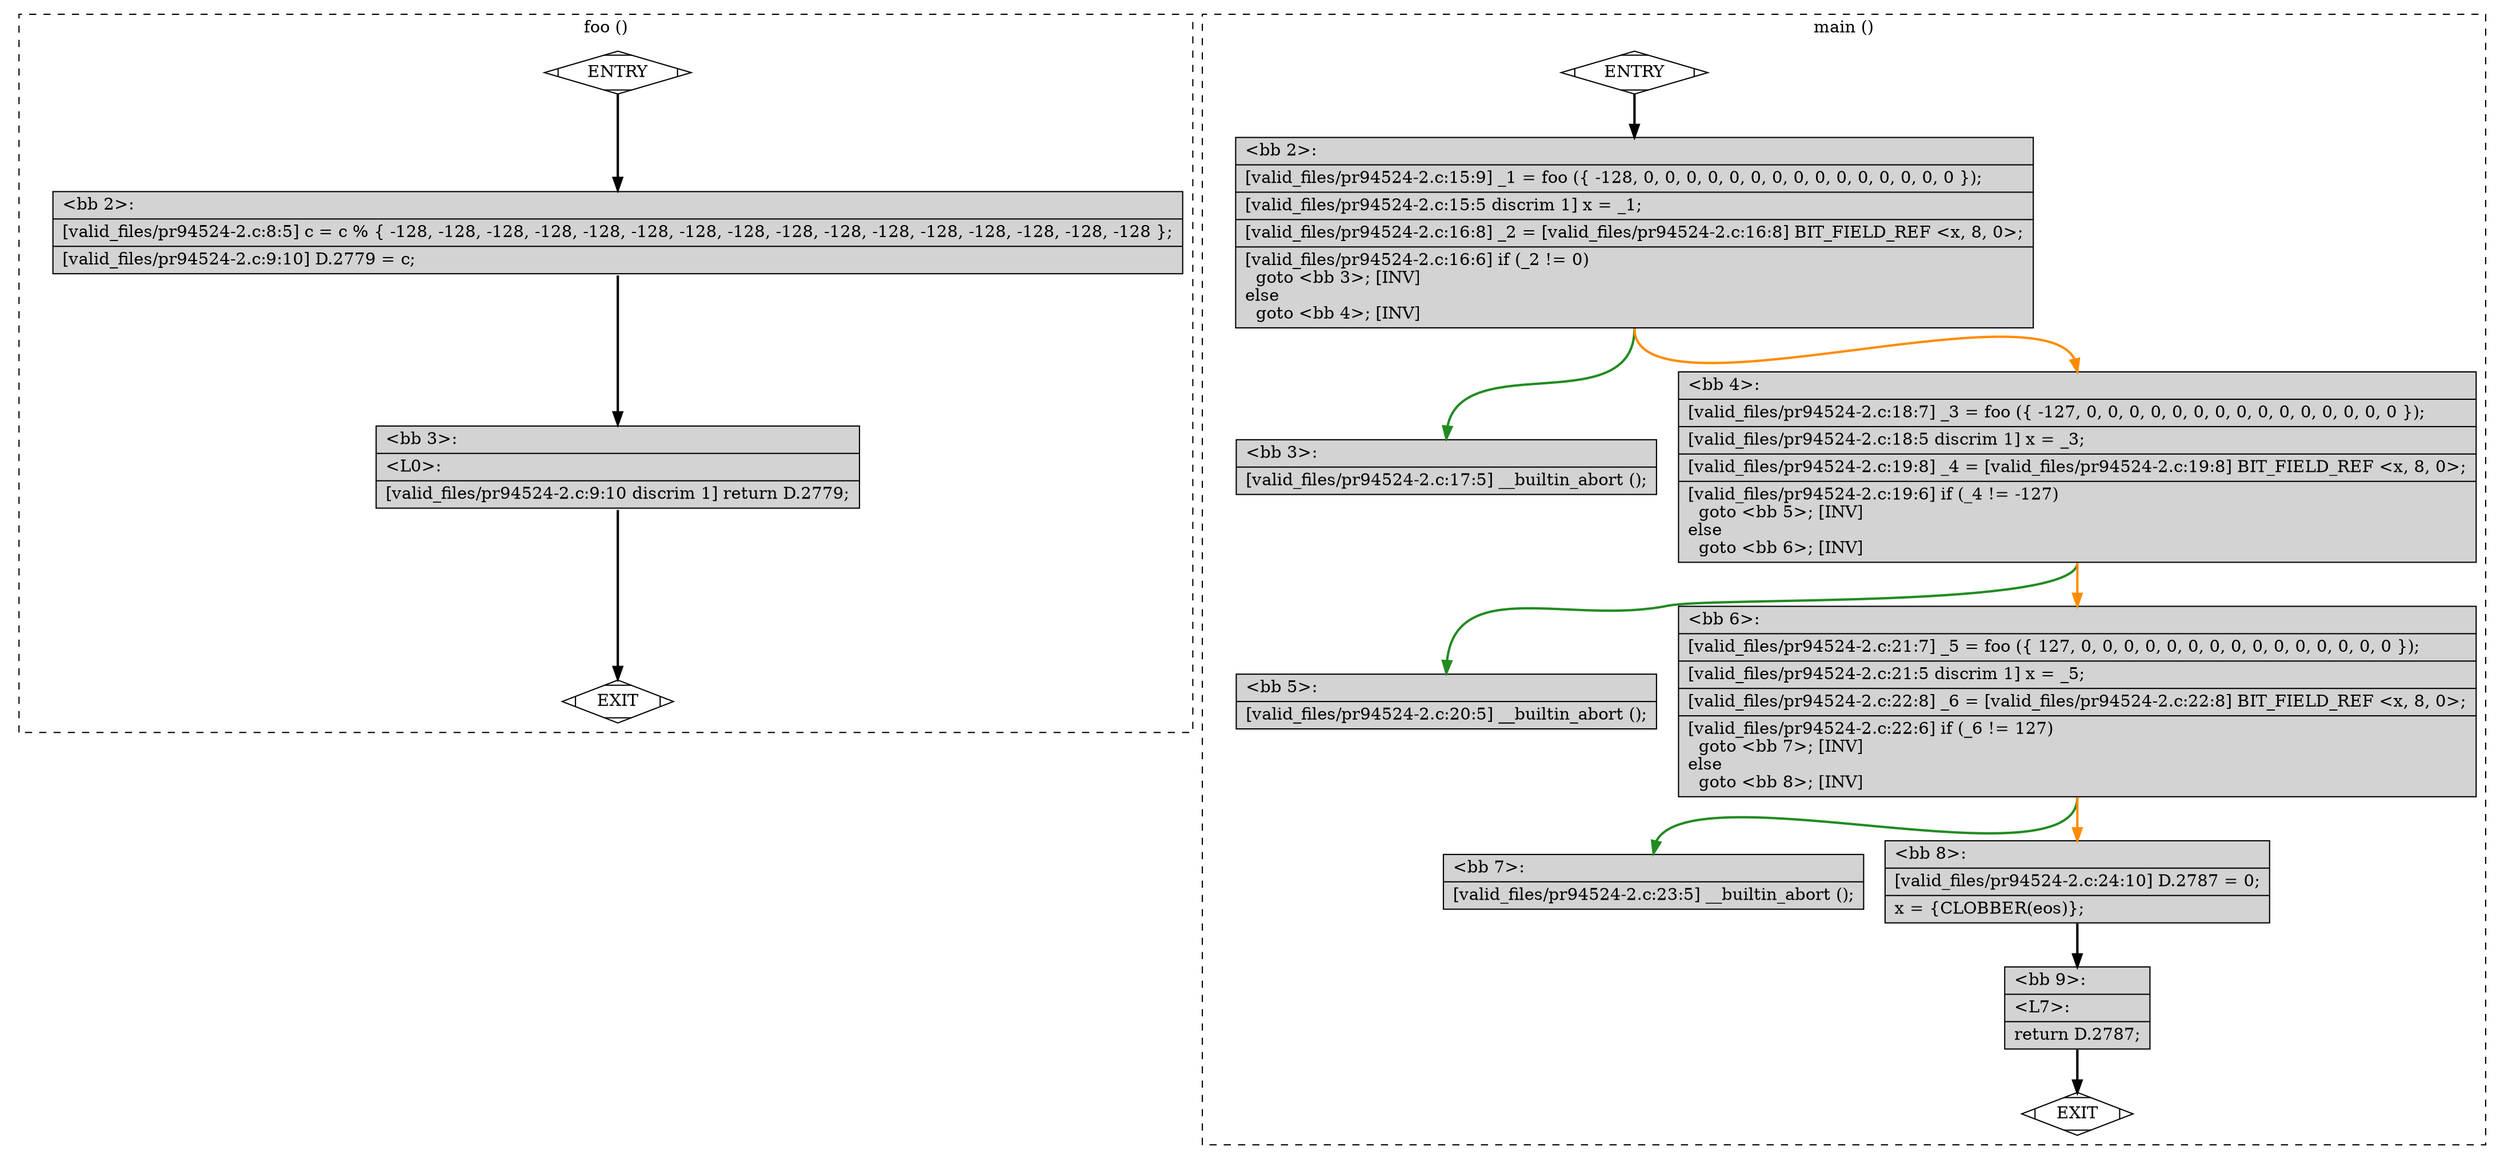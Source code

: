 digraph "a-pr94524-2.c.015t.cfg" {
overlap=false;
subgraph "cluster_foo" {
	style="dashed";
	color="black";
	label="foo ()";
	fn_0_basic_block_0 [shape=Mdiamond,style=filled,fillcolor=white,label="ENTRY"];

	fn_0_basic_block_1 [shape=Mdiamond,style=filled,fillcolor=white,label="EXIT"];

	fn_0_basic_block_2 [shape=record,style=filled,fillcolor=lightgrey,label="{\<bb\ 2\>:\l\
|[valid_files/pr94524-2.c:8:5]\ c\ =\ c\ %\ \{\ -128,\ -128,\ -128,\ -128,\ -128,\ -128,\ -128,\ -128,\ -128,\ -128,\ -128,\ -128,\ -128,\ -128,\ -128,\ -128\ \};\l\
|[valid_files/pr94524-2.c:9:10]\ D.2779\ =\ c;\l\
}"];

	fn_0_basic_block_3 [shape=record,style=filled,fillcolor=lightgrey,label="{\<bb\ 3\>:\l\
|\<L0\>:\l\
|[valid_files/pr94524-2.c:9:10\ discrim\ 1]\ return\ D.2779;\l\
}"];

	fn_0_basic_block_0:s -> fn_0_basic_block_2:n [style="solid,bold",color=black,weight=100,constraint=true];
	fn_0_basic_block_2:s -> fn_0_basic_block_3:n [style="solid,bold",color=black,weight=100,constraint=true];
	fn_0_basic_block_3:s -> fn_0_basic_block_1:n [style="solid,bold",color=black,weight=10,constraint=true];
	fn_0_basic_block_0:s -> fn_0_basic_block_1:n [style="invis",constraint=true];
}
subgraph "cluster_main" {
	style="dashed";
	color="black";
	label="main ()";
	fn_1_basic_block_0 [shape=Mdiamond,style=filled,fillcolor=white,label="ENTRY"];

	fn_1_basic_block_1 [shape=Mdiamond,style=filled,fillcolor=white,label="EXIT"];

	fn_1_basic_block_2 [shape=record,style=filled,fillcolor=lightgrey,label="{\<bb\ 2\>:\l\
|[valid_files/pr94524-2.c:15:9]\ _1\ =\ foo\ (\{\ -128,\ 0,\ 0,\ 0,\ 0,\ 0,\ 0,\ 0,\ 0,\ 0,\ 0,\ 0,\ 0,\ 0,\ 0,\ 0\ \});\l\
|[valid_files/pr94524-2.c:15:5\ discrim\ 1]\ x\ =\ _1;\l\
|[valid_files/pr94524-2.c:16:8]\ _2\ =\ [valid_files/pr94524-2.c:16:8]\ BIT_FIELD_REF\ \<x,\ 8,\ 0\>;\l\
|[valid_files/pr94524-2.c:16:6]\ if\ (_2\ !=\ 0)\l\
\ \ goto\ \<bb\ 3\>;\ [INV]\l\
else\l\
\ \ goto\ \<bb\ 4\>;\ [INV]\l\
}"];

	fn_1_basic_block_3 [shape=record,style=filled,fillcolor=lightgrey,label="{\<bb\ 3\>:\l\
|[valid_files/pr94524-2.c:17:5]\ __builtin_abort\ ();\l\
}"];

	fn_1_basic_block_4 [shape=record,style=filled,fillcolor=lightgrey,label="{\<bb\ 4\>:\l\
|[valid_files/pr94524-2.c:18:7]\ _3\ =\ foo\ (\{\ -127,\ 0,\ 0,\ 0,\ 0,\ 0,\ 0,\ 0,\ 0,\ 0,\ 0,\ 0,\ 0,\ 0,\ 0,\ 0\ \});\l\
|[valid_files/pr94524-2.c:18:5\ discrim\ 1]\ x\ =\ _3;\l\
|[valid_files/pr94524-2.c:19:8]\ _4\ =\ [valid_files/pr94524-2.c:19:8]\ BIT_FIELD_REF\ \<x,\ 8,\ 0\>;\l\
|[valid_files/pr94524-2.c:19:6]\ if\ (_4\ !=\ -127)\l\
\ \ goto\ \<bb\ 5\>;\ [INV]\l\
else\l\
\ \ goto\ \<bb\ 6\>;\ [INV]\l\
}"];

	fn_1_basic_block_5 [shape=record,style=filled,fillcolor=lightgrey,label="{\<bb\ 5\>:\l\
|[valid_files/pr94524-2.c:20:5]\ __builtin_abort\ ();\l\
}"];

	fn_1_basic_block_6 [shape=record,style=filled,fillcolor=lightgrey,label="{\<bb\ 6\>:\l\
|[valid_files/pr94524-2.c:21:7]\ _5\ =\ foo\ (\{\ 127,\ 0,\ 0,\ 0,\ 0,\ 0,\ 0,\ 0,\ 0,\ 0,\ 0,\ 0,\ 0,\ 0,\ 0,\ 0\ \});\l\
|[valid_files/pr94524-2.c:21:5\ discrim\ 1]\ x\ =\ _5;\l\
|[valid_files/pr94524-2.c:22:8]\ _6\ =\ [valid_files/pr94524-2.c:22:8]\ BIT_FIELD_REF\ \<x,\ 8,\ 0\>;\l\
|[valid_files/pr94524-2.c:22:6]\ if\ (_6\ !=\ 127)\l\
\ \ goto\ \<bb\ 7\>;\ [INV]\l\
else\l\
\ \ goto\ \<bb\ 8\>;\ [INV]\l\
}"];

	fn_1_basic_block_7 [shape=record,style=filled,fillcolor=lightgrey,label="{\<bb\ 7\>:\l\
|[valid_files/pr94524-2.c:23:5]\ __builtin_abort\ ();\l\
}"];

	fn_1_basic_block_8 [shape=record,style=filled,fillcolor=lightgrey,label="{\<bb\ 8\>:\l\
|[valid_files/pr94524-2.c:24:10]\ D.2787\ =\ 0;\l\
|x\ =\ \{CLOBBER(eos)\};\l\
}"];

	fn_1_basic_block_9 [shape=record,style=filled,fillcolor=lightgrey,label="{\<bb\ 9\>:\l\
|\<L7\>:\l\
|return\ D.2787;\l\
}"];

	fn_1_basic_block_0:s -> fn_1_basic_block_2:n [style="solid,bold",color=black,weight=100,constraint=true];
	fn_1_basic_block_2:s -> fn_1_basic_block_3:n [style="solid,bold",color=forestgreen,weight=10,constraint=true];
	fn_1_basic_block_2:s -> fn_1_basic_block_4:n [style="solid,bold",color=darkorange,weight=10,constraint=true];
	fn_1_basic_block_4:s -> fn_1_basic_block_5:n [style="solid,bold",color=forestgreen,weight=10,constraint=true];
	fn_1_basic_block_4:s -> fn_1_basic_block_6:n [style="solid,bold",color=darkorange,weight=10,constraint=true];
	fn_1_basic_block_6:s -> fn_1_basic_block_7:n [style="solid,bold",color=forestgreen,weight=10,constraint=true];
	fn_1_basic_block_6:s -> fn_1_basic_block_8:n [style="solid,bold",color=darkorange,weight=10,constraint=true];
	fn_1_basic_block_8:s -> fn_1_basic_block_9:n [style="solid,bold",color=black,weight=100,constraint=true];
	fn_1_basic_block_9:s -> fn_1_basic_block_1:n [style="solid,bold",color=black,weight=10,constraint=true];
	fn_1_basic_block_0:s -> fn_1_basic_block_1:n [style="invis",constraint=true];
}
}
